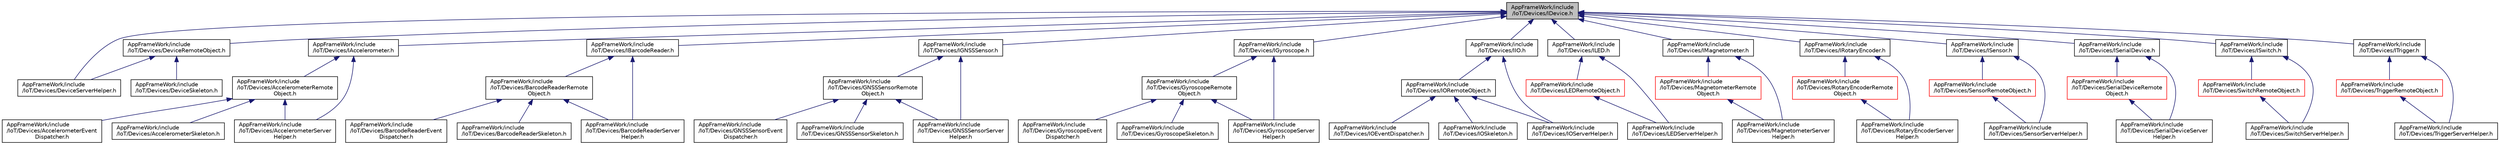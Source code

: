 digraph "AppFrameWork/include/IoT/Devices/IDevice.h"
{
 // LATEX_PDF_SIZE
  edge [fontname="Helvetica",fontsize="10",labelfontname="Helvetica",labelfontsize="10"];
  node [fontname="Helvetica",fontsize="10",shape=record];
  Node1 [label="AppFrameWork/include\l/IoT/Devices/IDevice.h",height=0.2,width=0.4,color="black", fillcolor="grey75", style="filled", fontcolor="black",tooltip=" "];
  Node1 -> Node2 [dir="back",color="midnightblue",fontsize="10",style="solid",fontname="Helvetica"];
  Node2 [label="AppFrameWork/include\l/IoT/Devices/DeviceRemoteObject.h",height=0.2,width=0.4,color="black", fillcolor="white", style="filled",URL="$DeviceRemoteObject_8h.html",tooltip=" "];
  Node2 -> Node3 [dir="back",color="midnightblue",fontsize="10",style="solid",fontname="Helvetica"];
  Node3 [label="AppFrameWork/include\l/IoT/Devices/DeviceServerHelper.h",height=0.2,width=0.4,color="black", fillcolor="white", style="filled",URL="$DeviceServerHelper_8h.html",tooltip=" "];
  Node2 -> Node4 [dir="back",color="midnightblue",fontsize="10",style="solid",fontname="Helvetica"];
  Node4 [label="AppFrameWork/include\l/IoT/Devices/DeviceSkeleton.h",height=0.2,width=0.4,color="black", fillcolor="white", style="filled",URL="$DeviceSkeleton_8h.html",tooltip=" "];
  Node1 -> Node3 [dir="back",color="midnightblue",fontsize="10",style="solid",fontname="Helvetica"];
  Node1 -> Node5 [dir="back",color="midnightblue",fontsize="10",style="solid",fontname="Helvetica"];
  Node5 [label="AppFrameWork/include\l/IoT/Devices/IAccelerometer.h",height=0.2,width=0.4,color="black", fillcolor="white", style="filled",URL="$IAccelerometer_8h.html",tooltip=" "];
  Node5 -> Node6 [dir="back",color="midnightblue",fontsize="10",style="solid",fontname="Helvetica"];
  Node6 [label="AppFrameWork/include\l/IoT/Devices/AccelerometerRemote\lObject.h",height=0.2,width=0.4,color="black", fillcolor="white", style="filled",URL="$AccelerometerRemoteObject_8h.html",tooltip=" "];
  Node6 -> Node7 [dir="back",color="midnightblue",fontsize="10",style="solid",fontname="Helvetica"];
  Node7 [label="AppFrameWork/include\l/IoT/Devices/AccelerometerEvent\lDispatcher.h",height=0.2,width=0.4,color="black", fillcolor="white", style="filled",URL="$AccelerometerEventDispatcher_8h.html",tooltip=" "];
  Node6 -> Node8 [dir="back",color="midnightblue",fontsize="10",style="solid",fontname="Helvetica"];
  Node8 [label="AppFrameWork/include\l/IoT/Devices/AccelerometerServer\lHelper.h",height=0.2,width=0.4,color="black", fillcolor="white", style="filled",URL="$AccelerometerServerHelper_8h.html",tooltip=" "];
  Node6 -> Node9 [dir="back",color="midnightblue",fontsize="10",style="solid",fontname="Helvetica"];
  Node9 [label="AppFrameWork/include\l/IoT/Devices/AccelerometerSkeleton.h",height=0.2,width=0.4,color="black", fillcolor="white", style="filled",URL="$AccelerometerSkeleton_8h.html",tooltip=" "];
  Node5 -> Node8 [dir="back",color="midnightblue",fontsize="10",style="solid",fontname="Helvetica"];
  Node1 -> Node10 [dir="back",color="midnightblue",fontsize="10",style="solid",fontname="Helvetica"];
  Node10 [label="AppFrameWork/include\l/IoT/Devices/IBarcodeReader.h",height=0.2,width=0.4,color="black", fillcolor="white", style="filled",URL="$IBarcodeReader_8h.html",tooltip=" "];
  Node10 -> Node11 [dir="back",color="midnightblue",fontsize="10",style="solid",fontname="Helvetica"];
  Node11 [label="AppFrameWork/include\l/IoT/Devices/BarcodeReaderRemote\lObject.h",height=0.2,width=0.4,color="black", fillcolor="white", style="filled",URL="$BarcodeReaderRemoteObject_8h.html",tooltip=" "];
  Node11 -> Node12 [dir="back",color="midnightblue",fontsize="10",style="solid",fontname="Helvetica"];
  Node12 [label="AppFrameWork/include\l/IoT/Devices/BarcodeReaderEvent\lDispatcher.h",height=0.2,width=0.4,color="black", fillcolor="white", style="filled",URL="$BarcodeReaderEventDispatcher_8h.html",tooltip=" "];
  Node11 -> Node13 [dir="back",color="midnightblue",fontsize="10",style="solid",fontname="Helvetica"];
  Node13 [label="AppFrameWork/include\l/IoT/Devices/BarcodeReaderServer\lHelper.h",height=0.2,width=0.4,color="black", fillcolor="white", style="filled",URL="$BarcodeReaderServerHelper_8h.html",tooltip=" "];
  Node11 -> Node14 [dir="back",color="midnightblue",fontsize="10",style="solid",fontname="Helvetica"];
  Node14 [label="AppFrameWork/include\l/IoT/Devices/BarcodeReaderSkeleton.h",height=0.2,width=0.4,color="black", fillcolor="white", style="filled",URL="$BarcodeReaderSkeleton_8h.html",tooltip=" "];
  Node10 -> Node13 [dir="back",color="midnightblue",fontsize="10",style="solid",fontname="Helvetica"];
  Node1 -> Node15 [dir="back",color="midnightblue",fontsize="10",style="solid",fontname="Helvetica"];
  Node15 [label="AppFrameWork/include\l/IoT/Devices/IGNSSSensor.h",height=0.2,width=0.4,color="black", fillcolor="white", style="filled",URL="$IGNSSSensor_8h.html",tooltip=" "];
  Node15 -> Node16 [dir="back",color="midnightblue",fontsize="10",style="solid",fontname="Helvetica"];
  Node16 [label="AppFrameWork/include\l/IoT/Devices/GNSSSensorRemote\lObject.h",height=0.2,width=0.4,color="black", fillcolor="white", style="filled",URL="$GNSSSensorRemoteObject_8h.html",tooltip=" "];
  Node16 -> Node17 [dir="back",color="midnightblue",fontsize="10",style="solid",fontname="Helvetica"];
  Node17 [label="AppFrameWork/include\l/IoT/Devices/GNSSSensorEvent\lDispatcher.h",height=0.2,width=0.4,color="black", fillcolor="white", style="filled",URL="$GNSSSensorEventDispatcher_8h.html",tooltip=" "];
  Node16 -> Node18 [dir="back",color="midnightblue",fontsize="10",style="solid",fontname="Helvetica"];
  Node18 [label="AppFrameWork/include\l/IoT/Devices/GNSSSensorServer\lHelper.h",height=0.2,width=0.4,color="black", fillcolor="white", style="filled",URL="$GNSSSensorServerHelper_8h.html",tooltip=" "];
  Node16 -> Node19 [dir="back",color="midnightblue",fontsize="10",style="solid",fontname="Helvetica"];
  Node19 [label="AppFrameWork/include\l/IoT/Devices/GNSSSensorSkeleton.h",height=0.2,width=0.4,color="black", fillcolor="white", style="filled",URL="$GNSSSensorSkeleton_8h.html",tooltip=" "];
  Node15 -> Node18 [dir="back",color="midnightblue",fontsize="10",style="solid",fontname="Helvetica"];
  Node1 -> Node20 [dir="back",color="midnightblue",fontsize="10",style="solid",fontname="Helvetica"];
  Node20 [label="AppFrameWork/include\l/IoT/Devices/IGyroscope.h",height=0.2,width=0.4,color="black", fillcolor="white", style="filled",URL="$IGyroscope_8h.html",tooltip=" "];
  Node20 -> Node21 [dir="back",color="midnightblue",fontsize="10",style="solid",fontname="Helvetica"];
  Node21 [label="AppFrameWork/include\l/IoT/Devices/GyroscopeRemote\lObject.h",height=0.2,width=0.4,color="black", fillcolor="white", style="filled",URL="$GyroscopeRemoteObject_8h.html",tooltip=" "];
  Node21 -> Node22 [dir="back",color="midnightblue",fontsize="10",style="solid",fontname="Helvetica"];
  Node22 [label="AppFrameWork/include\l/IoT/Devices/GyroscopeEvent\lDispatcher.h",height=0.2,width=0.4,color="black", fillcolor="white", style="filled",URL="$GyroscopeEventDispatcher_8h.html",tooltip=" "];
  Node21 -> Node23 [dir="back",color="midnightblue",fontsize="10",style="solid",fontname="Helvetica"];
  Node23 [label="AppFrameWork/include\l/IoT/Devices/GyroscopeServer\lHelper.h",height=0.2,width=0.4,color="black", fillcolor="white", style="filled",URL="$GyroscopeServerHelper_8h.html",tooltip=" "];
  Node21 -> Node24 [dir="back",color="midnightblue",fontsize="10",style="solid",fontname="Helvetica"];
  Node24 [label="AppFrameWork/include\l/IoT/Devices/GyroscopeSkeleton.h",height=0.2,width=0.4,color="black", fillcolor="white", style="filled",URL="$GyroscopeSkeleton_8h.html",tooltip=" "];
  Node20 -> Node23 [dir="back",color="midnightblue",fontsize="10",style="solid",fontname="Helvetica"];
  Node1 -> Node25 [dir="back",color="midnightblue",fontsize="10",style="solid",fontname="Helvetica"];
  Node25 [label="AppFrameWork/include\l/IoT/Devices/IIO.h",height=0.2,width=0.4,color="black", fillcolor="white", style="filled",URL="$IIO_8h.html",tooltip=" "];
  Node25 -> Node26 [dir="back",color="midnightblue",fontsize="10",style="solid",fontname="Helvetica"];
  Node26 [label="AppFrameWork/include\l/IoT/Devices/IORemoteObject.h",height=0.2,width=0.4,color="black", fillcolor="white", style="filled",URL="$IORemoteObject_8h.html",tooltip=" "];
  Node26 -> Node27 [dir="back",color="midnightblue",fontsize="10",style="solid",fontname="Helvetica"];
  Node27 [label="AppFrameWork/include\l/IoT/Devices/IOEventDispatcher.h",height=0.2,width=0.4,color="black", fillcolor="white", style="filled",URL="$IOEventDispatcher_8h.html",tooltip=" "];
  Node26 -> Node28 [dir="back",color="midnightblue",fontsize="10",style="solid",fontname="Helvetica"];
  Node28 [label="AppFrameWork/include\l/IoT/Devices/IOServerHelper.h",height=0.2,width=0.4,color="black", fillcolor="white", style="filled",URL="$IOServerHelper_8h.html",tooltip=" "];
  Node26 -> Node29 [dir="back",color="midnightblue",fontsize="10",style="solid",fontname="Helvetica"];
  Node29 [label="AppFrameWork/include\l/IoT/Devices/IOSkeleton.h",height=0.2,width=0.4,color="black", fillcolor="white", style="filled",URL="$IOSkeleton_8h.html",tooltip=" "];
  Node25 -> Node28 [dir="back",color="midnightblue",fontsize="10",style="solid",fontname="Helvetica"];
  Node1 -> Node30 [dir="back",color="midnightblue",fontsize="10",style="solid",fontname="Helvetica"];
  Node30 [label="AppFrameWork/include\l/IoT/Devices/ILED.h",height=0.2,width=0.4,color="black", fillcolor="white", style="filled",URL="$ILED_8h.html",tooltip=" "];
  Node30 -> Node31 [dir="back",color="midnightblue",fontsize="10",style="solid",fontname="Helvetica"];
  Node31 [label="AppFrameWork/include\l/IoT/Devices/LEDRemoteObject.h",height=0.2,width=0.4,color="red", fillcolor="white", style="filled",URL="$LEDRemoteObject_8h.html",tooltip=" "];
  Node31 -> Node32 [dir="back",color="midnightblue",fontsize="10",style="solid",fontname="Helvetica"];
  Node32 [label="AppFrameWork/include\l/IoT/Devices/LEDServerHelper.h",height=0.2,width=0.4,color="black", fillcolor="white", style="filled",URL="$LEDServerHelper_8h.html",tooltip=" "];
  Node30 -> Node32 [dir="back",color="midnightblue",fontsize="10",style="solid",fontname="Helvetica"];
  Node1 -> Node34 [dir="back",color="midnightblue",fontsize="10",style="solid",fontname="Helvetica"];
  Node34 [label="AppFrameWork/include\l/IoT/Devices/IMagnetometer.h",height=0.2,width=0.4,color="black", fillcolor="white", style="filled",URL="$IMagnetometer_8h.html",tooltip=" "];
  Node34 -> Node35 [dir="back",color="midnightblue",fontsize="10",style="solid",fontname="Helvetica"];
  Node35 [label="AppFrameWork/include\l/IoT/Devices/MagnetometerRemote\lObject.h",height=0.2,width=0.4,color="red", fillcolor="white", style="filled",URL="$MagnetometerRemoteObject_8h.html",tooltip=" "];
  Node35 -> Node37 [dir="back",color="midnightblue",fontsize="10",style="solid",fontname="Helvetica"];
  Node37 [label="AppFrameWork/include\l/IoT/Devices/MagnetometerServer\lHelper.h",height=0.2,width=0.4,color="black", fillcolor="white", style="filled",URL="$MagnetometerServerHelper_8h.html",tooltip=" "];
  Node34 -> Node37 [dir="back",color="midnightblue",fontsize="10",style="solid",fontname="Helvetica"];
  Node1 -> Node39 [dir="back",color="midnightblue",fontsize="10",style="solid",fontname="Helvetica"];
  Node39 [label="AppFrameWork/include\l/IoT/Devices/IRotaryEncoder.h",height=0.2,width=0.4,color="black", fillcolor="white", style="filled",URL="$IRotaryEncoder_8h.html",tooltip=" "];
  Node39 -> Node40 [dir="back",color="midnightblue",fontsize="10",style="solid",fontname="Helvetica"];
  Node40 [label="AppFrameWork/include\l/IoT/Devices/RotaryEncoderRemote\lObject.h",height=0.2,width=0.4,color="red", fillcolor="white", style="filled",URL="$RotaryEncoderRemoteObject_8h.html",tooltip=" "];
  Node40 -> Node42 [dir="back",color="midnightblue",fontsize="10",style="solid",fontname="Helvetica"];
  Node42 [label="AppFrameWork/include\l/IoT/Devices/RotaryEncoderServer\lHelper.h",height=0.2,width=0.4,color="black", fillcolor="white", style="filled",URL="$RotaryEncoderServerHelper_8h.html",tooltip=" "];
  Node39 -> Node42 [dir="back",color="midnightblue",fontsize="10",style="solid",fontname="Helvetica"];
  Node1 -> Node44 [dir="back",color="midnightblue",fontsize="10",style="solid",fontname="Helvetica"];
  Node44 [label="AppFrameWork/include\l/IoT/Devices/ISensor.h",height=0.2,width=0.4,color="black", fillcolor="white", style="filled",URL="$ISensor_8h.html",tooltip=" "];
  Node44 -> Node45 [dir="back",color="midnightblue",fontsize="10",style="solid",fontname="Helvetica"];
  Node45 [label="AppFrameWork/include\l/IoT/Devices/SensorRemoteObject.h",height=0.2,width=0.4,color="red", fillcolor="white", style="filled",URL="$SensorRemoteObject_8h.html",tooltip=" "];
  Node45 -> Node47 [dir="back",color="midnightblue",fontsize="10",style="solid",fontname="Helvetica"];
  Node47 [label="AppFrameWork/include\l/IoT/Devices/SensorServerHelper.h",height=0.2,width=0.4,color="black", fillcolor="white", style="filled",URL="$SensorServerHelper_8h.html",tooltip=" "];
  Node44 -> Node47 [dir="back",color="midnightblue",fontsize="10",style="solid",fontname="Helvetica"];
  Node1 -> Node49 [dir="back",color="midnightblue",fontsize="10",style="solid",fontname="Helvetica"];
  Node49 [label="AppFrameWork/include\l/IoT/Devices/ISerialDevice.h",height=0.2,width=0.4,color="black", fillcolor="white", style="filled",URL="$ISerialDevice_8h.html",tooltip=" "];
  Node49 -> Node50 [dir="back",color="midnightblue",fontsize="10",style="solid",fontname="Helvetica"];
  Node50 [label="AppFrameWork/include\l/IoT/Devices/SerialDeviceRemote\lObject.h",height=0.2,width=0.4,color="red", fillcolor="white", style="filled",URL="$SerialDeviceRemoteObject_8h.html",tooltip=" "];
  Node50 -> Node52 [dir="back",color="midnightblue",fontsize="10",style="solid",fontname="Helvetica"];
  Node52 [label="AppFrameWork/include\l/IoT/Devices/SerialDeviceServer\lHelper.h",height=0.2,width=0.4,color="black", fillcolor="white", style="filled",URL="$SerialDeviceServerHelper_8h.html",tooltip=" "];
  Node49 -> Node52 [dir="back",color="midnightblue",fontsize="10",style="solid",fontname="Helvetica"];
  Node1 -> Node54 [dir="back",color="midnightblue",fontsize="10",style="solid",fontname="Helvetica"];
  Node54 [label="AppFrameWork/include\l/IoT/Devices/ISwitch.h",height=0.2,width=0.4,color="black", fillcolor="white", style="filled",URL="$ISwitch_8h.html",tooltip=" "];
  Node54 -> Node55 [dir="back",color="midnightblue",fontsize="10",style="solid",fontname="Helvetica"];
  Node55 [label="AppFrameWork/include\l/IoT/Devices/SwitchRemoteObject.h",height=0.2,width=0.4,color="red", fillcolor="white", style="filled",URL="$SwitchRemoteObject_8h.html",tooltip=" "];
  Node55 -> Node57 [dir="back",color="midnightblue",fontsize="10",style="solid",fontname="Helvetica"];
  Node57 [label="AppFrameWork/include\l/IoT/Devices/SwitchServerHelper.h",height=0.2,width=0.4,color="black", fillcolor="white", style="filled",URL="$SwitchServerHelper_8h.html",tooltip=" "];
  Node54 -> Node57 [dir="back",color="midnightblue",fontsize="10",style="solid",fontname="Helvetica"];
  Node1 -> Node59 [dir="back",color="midnightblue",fontsize="10",style="solid",fontname="Helvetica"];
  Node59 [label="AppFrameWork/include\l/IoT/Devices/ITrigger.h",height=0.2,width=0.4,color="black", fillcolor="white", style="filled",URL="$ITrigger_8h.html",tooltip=" "];
  Node59 -> Node60 [dir="back",color="midnightblue",fontsize="10",style="solid",fontname="Helvetica"];
  Node60 [label="AppFrameWork/include\l/IoT/Devices/TriggerRemoteObject.h",height=0.2,width=0.4,color="red", fillcolor="white", style="filled",URL="$TriggerRemoteObject_8h.html",tooltip=" "];
  Node60 -> Node62 [dir="back",color="midnightblue",fontsize="10",style="solid",fontname="Helvetica"];
  Node62 [label="AppFrameWork/include\l/IoT/Devices/TriggerServerHelper.h",height=0.2,width=0.4,color="black", fillcolor="white", style="filled",URL="$TriggerServerHelper_8h.html",tooltip=" "];
  Node59 -> Node62 [dir="back",color="midnightblue",fontsize="10",style="solid",fontname="Helvetica"];
}
